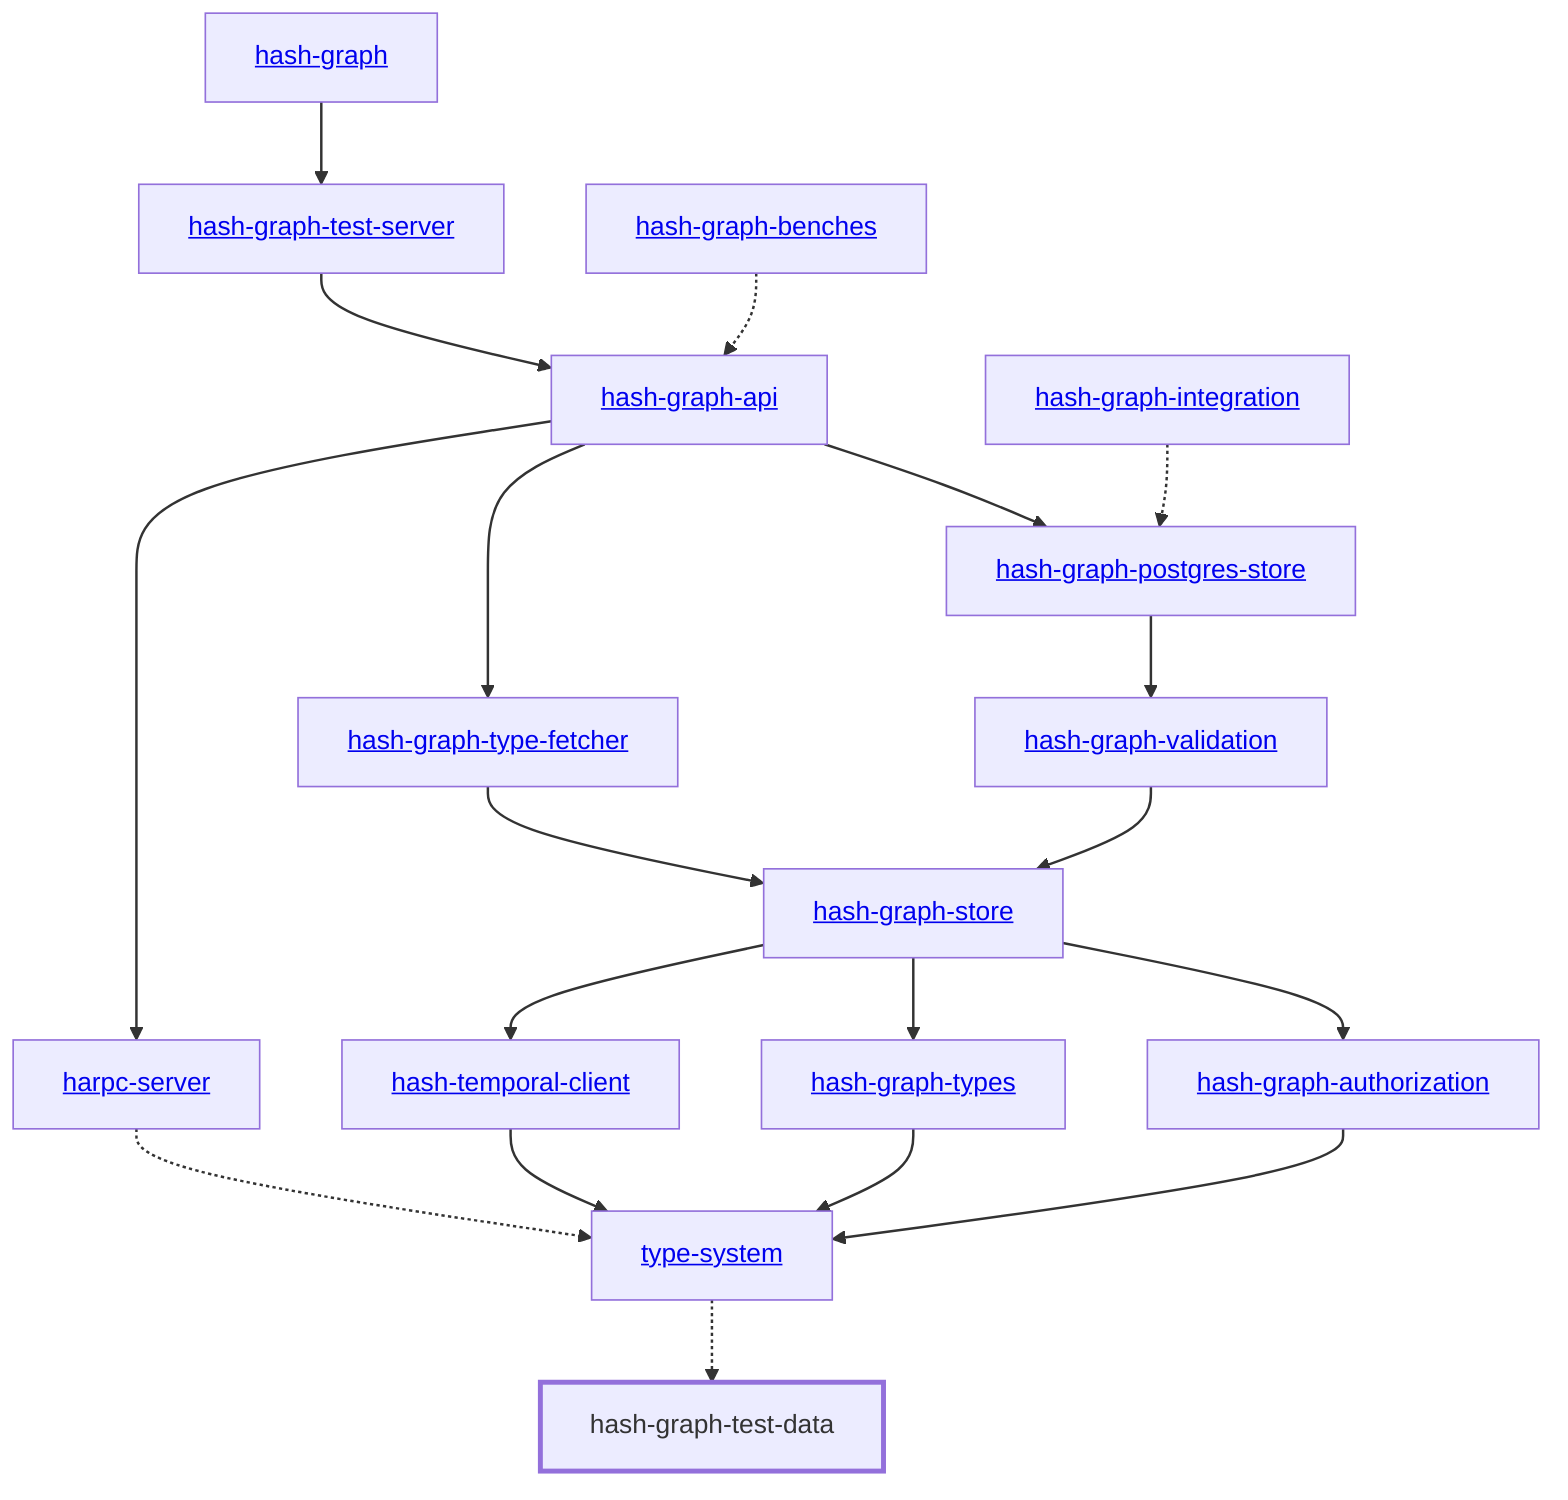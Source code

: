 graph TD
    linkStyle default stroke-width:1.5px
    classDef default stroke-width:1px
    classDef root stroke-width:3px
    classDef dev stroke-width:1px
    classDef build stroke-width:1px
    %% Legend
    %% --> : Normal dependency
    %% -.-> : Dev dependency
    %% ---> : Build dependency
    0[<a href="../hash_graph">hash-graph</a>]
    1[<a href="../type_system">type-system</a>]
    2[<a href="../hash_graph_api">hash-graph-api</a>]
    3[<a href="../hash_graph_authorization">hash-graph-authorization</a>]
    4[<a href="../hash_graph_postgres_store">hash-graph-postgres-store</a>]
    5[<a href="../hash_graph_store">hash-graph-store</a>]
    6[<a href="../hash_graph_test_server">hash-graph-test-server</a>]
    7[<a href="../hash_graph_type_fetcher">hash-graph-type-fetcher</a>]
    8[<a href="../hash_graph_types">hash-graph-types</a>]
    9[<a href="../hash_graph_validation">hash-graph-validation</a>]
    10[<a href="../harpc_server">harpc-server</a>]
    11[<a href="../hash_temporal_client">hash-temporal-client</a>]
    12[<a href="../hash_graph_benches">hash-graph-benches</a>]
    13[<a href="../hash_graph_integration">hash-graph-integration</a>]
    14[hash-graph-test-data]
    class 14 root
    0 --> 6
    1 -.-> 14
    2 --> 4
    2 --> 7
    2 --> 10
    3 --> 1
    4 --> 9
    5 --> 3
    5 --> 8
    5 --> 11
    6 --> 2
    7 --> 5
    8 --> 1
    9 --> 5
    10 -.-> 1
    11 --> 1
    12 -.-> 2
    13 -.-> 4